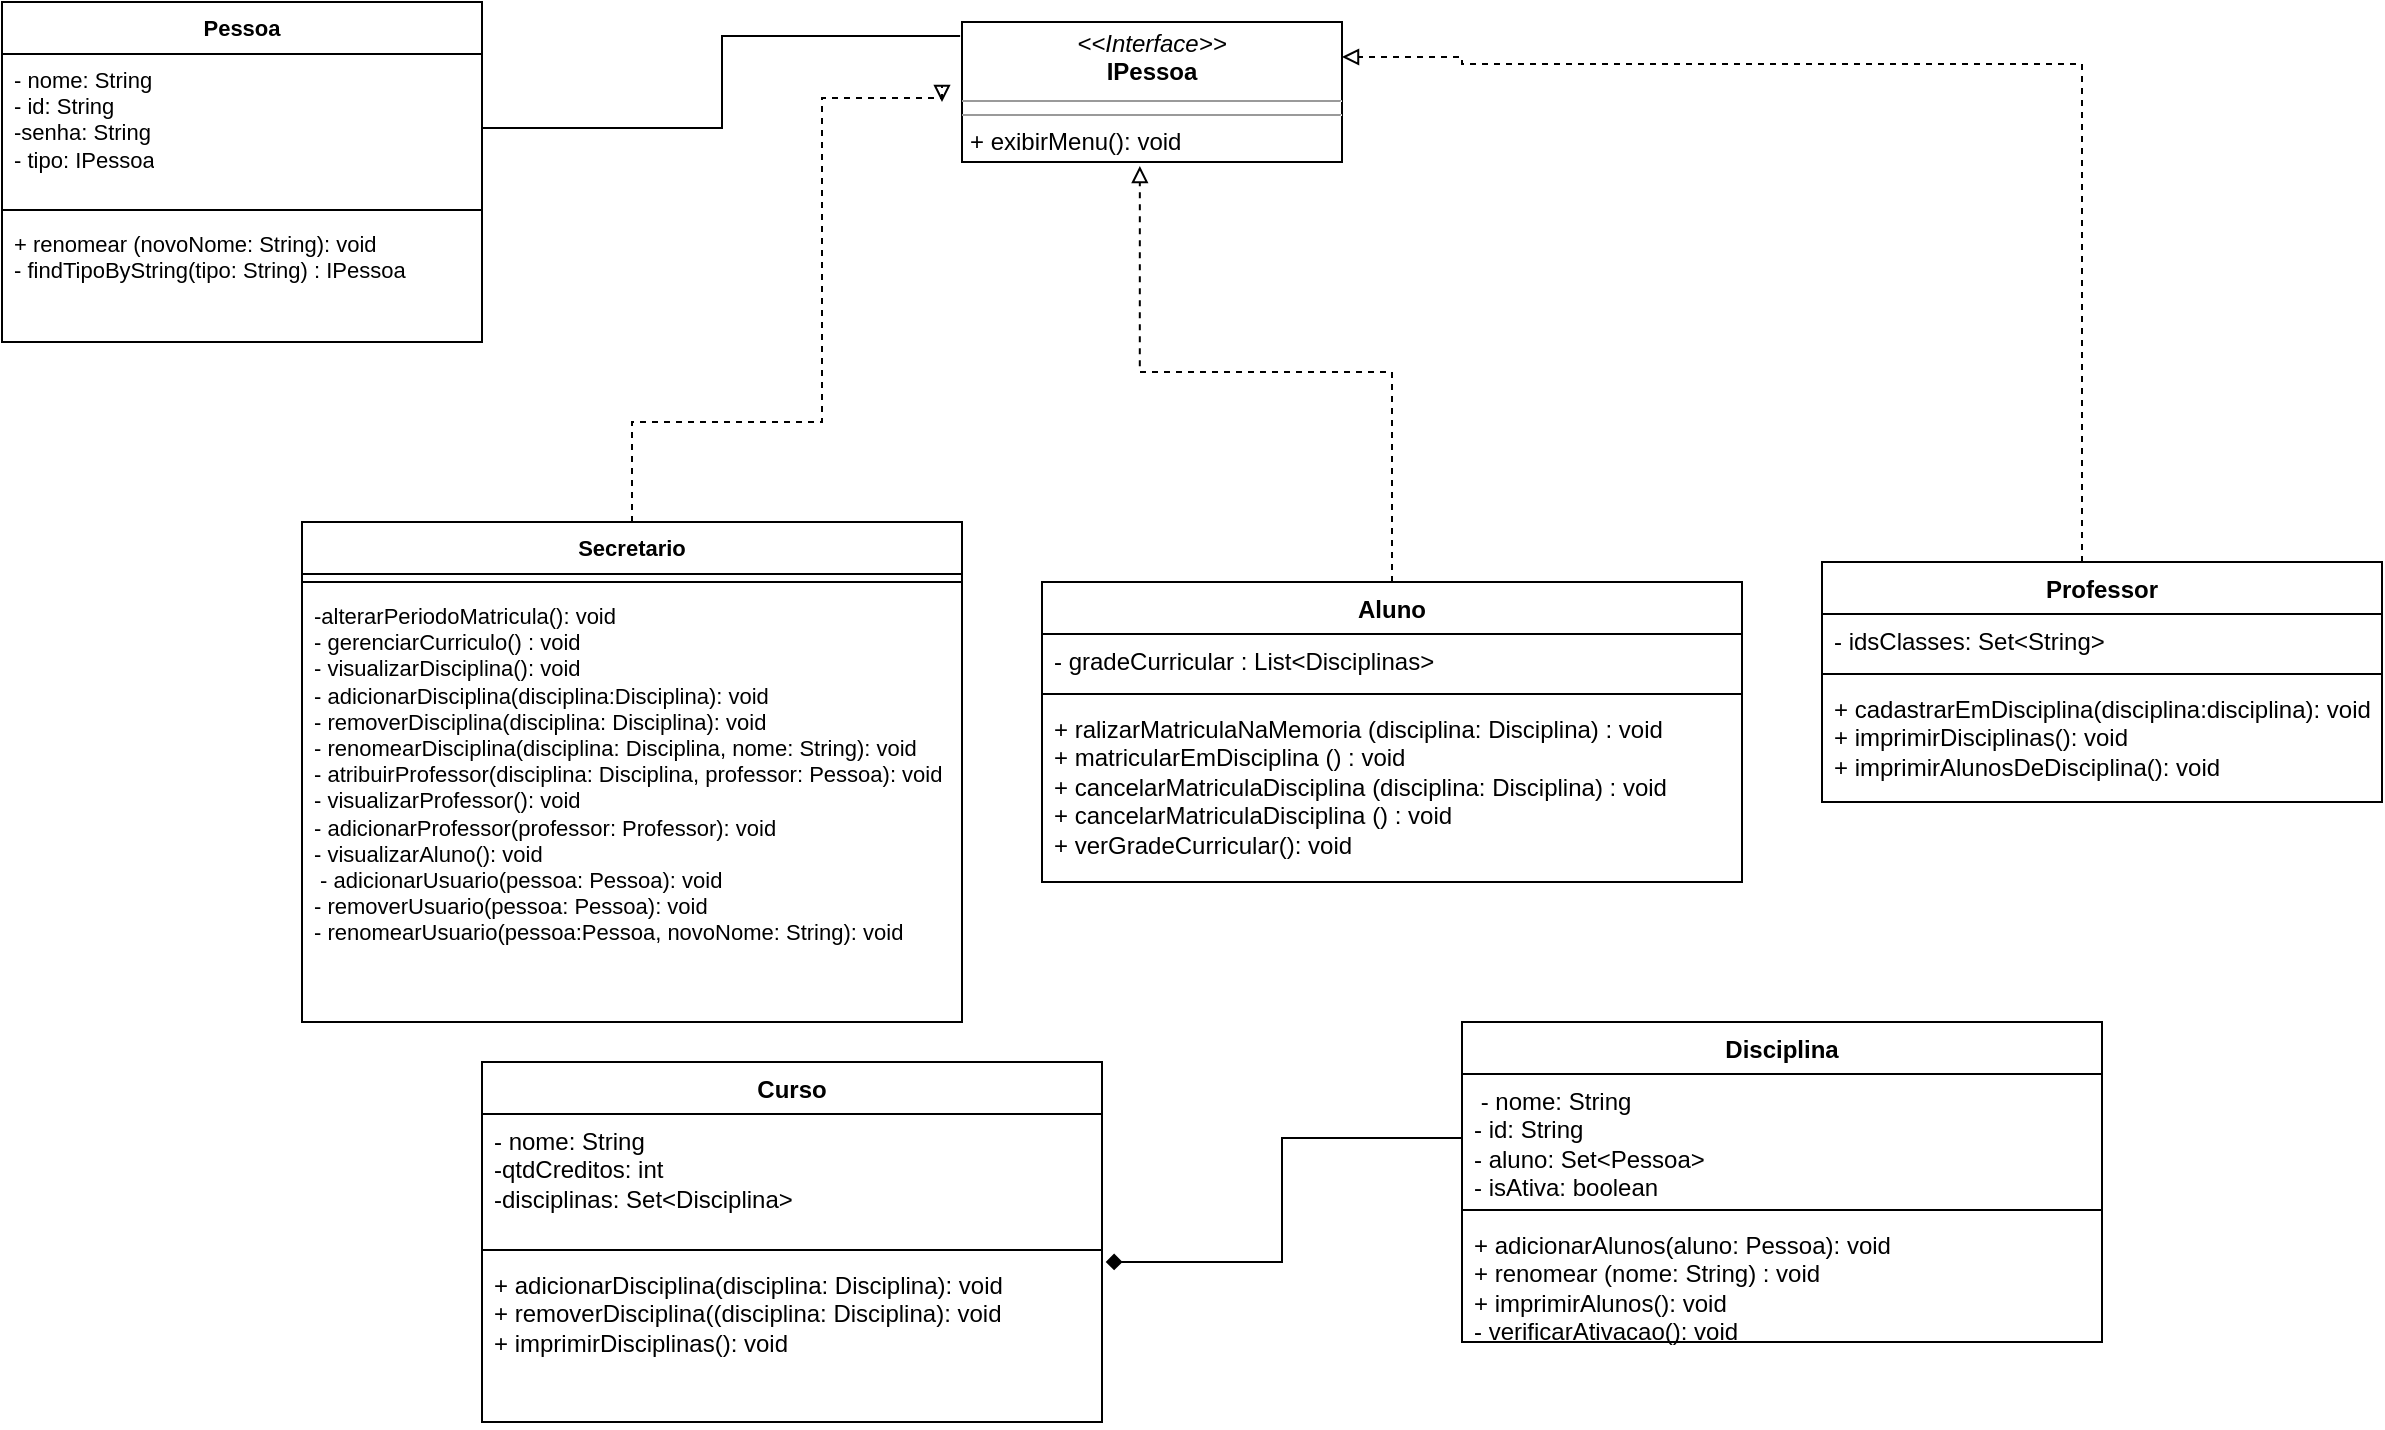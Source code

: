 <mxfile version="21.7.2" type="device">
  <diagram name="Page-1" id="8_IFPCRXsBgLcG05UPIM">
    <mxGraphModel dx="2284" dy="766" grid="1" gridSize="10" guides="1" tooltips="1" connect="1" arrows="1" fold="1" page="1" pageScale="1" pageWidth="850" pageHeight="1100" math="0" shadow="0">
      <root>
        <mxCell id="0" />
        <mxCell id="1" parent="0" />
        <mxCell id="PoIcjcwzjBEKSIvmz-n4-14" style="edgeStyle=orthogonalEdgeStyle;rounded=0;orthogonalLoop=1;jettySize=auto;html=1;exitX=0.5;exitY=1;exitDx=0;exitDy=0;" parent="1" edge="1">
          <mxGeometry relative="1" as="geometry">
            <mxPoint x="645" y="713" as="sourcePoint" />
            <mxPoint x="645" y="713" as="targetPoint" />
          </mxGeometry>
        </mxCell>
        <mxCell id="jT8k6wzcKQKTVynHVWWS-5" value="&lt;div&gt;Disciplina&lt;/div&gt;&lt;div&gt;&lt;br&gt;&lt;/div&gt;" style="swimlane;fontStyle=1;align=center;verticalAlign=top;childLayout=stackLayout;horizontal=1;startSize=26;horizontalStack=0;resizeParent=1;resizeParentMax=0;resizeLast=0;collapsible=1;marginBottom=0;whiteSpace=wrap;html=1;" parent="1" vertex="1">
          <mxGeometry x="440" y="530" width="320" height="160" as="geometry" />
        </mxCell>
        <mxCell id="jT8k6wzcKQKTVynHVWWS-6" value="&lt;div&gt;&amp;nbsp;- nome: String&lt;/div&gt;&lt;div&gt;- id: String&lt;br&gt;&lt;/div&gt;&lt;div&gt;- aluno: Set&amp;lt;Pessoa&amp;gt;&lt;br&gt;&lt;/div&gt;&lt;div&gt;- isAtiva: boolean&lt;br&gt;&lt;/div&gt;&lt;div&gt;&lt;br&gt;&lt;/div&gt;" style="text;strokeColor=none;fillColor=none;align=left;verticalAlign=top;spacingLeft=4;spacingRight=4;overflow=hidden;rotatable=0;points=[[0,0.5],[1,0.5]];portConstraint=eastwest;whiteSpace=wrap;html=1;" parent="jT8k6wzcKQKTVynHVWWS-5" vertex="1">
          <mxGeometry y="26" width="320" height="64" as="geometry" />
        </mxCell>
        <mxCell id="jT8k6wzcKQKTVynHVWWS-7" value="" style="line;strokeWidth=1;fillColor=none;align=left;verticalAlign=middle;spacingTop=-1;spacingLeft=3;spacingRight=3;rotatable=0;labelPosition=right;points=[];portConstraint=eastwest;strokeColor=inherit;" parent="jT8k6wzcKQKTVynHVWWS-5" vertex="1">
          <mxGeometry y="90" width="320" height="8" as="geometry" />
        </mxCell>
        <mxCell id="jT8k6wzcKQKTVynHVWWS-8" value="&lt;div&gt;+ adicionarAlunos(aluno: Pessoa): void&lt;br&gt;&lt;/div&gt;&lt;div&gt;+ renomear (nome: String) : void&lt;/div&gt;&lt;div&gt;+ imprimirAlunos(): void&lt;/div&gt;&lt;div&gt;- verificarAtivacao(): void&lt;br&gt;&lt;/div&gt;" style="text;strokeColor=none;fillColor=none;align=left;verticalAlign=top;spacingLeft=4;spacingRight=4;overflow=hidden;rotatable=0;points=[[0,0.5],[1,0.5]];portConstraint=eastwest;whiteSpace=wrap;html=1;" parent="jT8k6wzcKQKTVynHVWWS-5" vertex="1">
          <mxGeometry y="98" width="320" height="62" as="geometry" />
        </mxCell>
        <mxCell id="jT8k6wzcKQKTVynHVWWS-19" style="edgeStyle=orthogonalEdgeStyle;rounded=0;orthogonalLoop=1;jettySize=auto;html=1;dashed=1;endArrow=block;endFill=0;entryX=0.468;entryY=1.029;entryDx=0;entryDy=0;entryPerimeter=0;" parent="1" source="jT8k6wzcKQKTVynHVWWS-12" target="p2oYnBQOaaFBxnpKks9B-10" edge="1">
          <mxGeometry relative="1" as="geometry">
            <mxPoint x="385" y="90" as="targetPoint" />
          </mxGeometry>
        </mxCell>
        <mxCell id="jT8k6wzcKQKTVynHVWWS-12" value="&lt;div&gt;Aluno&lt;/div&gt;&lt;div&gt;&lt;br&gt;&lt;/div&gt;" style="swimlane;fontStyle=1;align=center;verticalAlign=top;childLayout=stackLayout;horizontal=1;startSize=26;horizontalStack=0;resizeParent=1;resizeParentMax=0;resizeLast=0;collapsible=1;marginBottom=0;whiteSpace=wrap;html=1;" parent="1" vertex="1">
          <mxGeometry x="230" y="310" width="350" height="150" as="geometry" />
        </mxCell>
        <mxCell id="jT8k6wzcKQKTVynHVWWS-13" value="- gradeCurricular : List&amp;lt;Disciplinas&amp;gt;" style="text;strokeColor=none;fillColor=none;align=left;verticalAlign=top;spacingLeft=4;spacingRight=4;overflow=hidden;rotatable=0;points=[[0,0.5],[1,0.5]];portConstraint=eastwest;whiteSpace=wrap;html=1;" parent="jT8k6wzcKQKTVynHVWWS-12" vertex="1">
          <mxGeometry y="26" width="350" height="26" as="geometry" />
        </mxCell>
        <mxCell id="jT8k6wzcKQKTVynHVWWS-14" value="" style="line;strokeWidth=1;fillColor=none;align=left;verticalAlign=middle;spacingTop=-1;spacingLeft=3;spacingRight=3;rotatable=0;labelPosition=right;points=[];portConstraint=eastwest;strokeColor=inherit;" parent="jT8k6wzcKQKTVynHVWWS-12" vertex="1">
          <mxGeometry y="52" width="350" height="8" as="geometry" />
        </mxCell>
        <mxCell id="jT8k6wzcKQKTVynHVWWS-15" value="&lt;div&gt;+ ralizarMatriculaNaMemoria (disciplina: Disciplina) : void&lt;/div&gt;&lt;div&gt;+ matricularEmDisciplina () : void&lt;/div&gt;&lt;div&gt;+ cancelarMatriculaDisciplina (disciplina: Disciplina) : void&lt;/div&gt;&lt;div&gt;&lt;div&gt;+ cancelarMatriculaDisciplina () : void&lt;/div&gt;&lt;div&gt;+ verGradeCurricular(): void&lt;br&gt;&lt;/div&gt;&lt;div&gt;&lt;br&gt;&lt;br&gt;&lt;/div&gt;&lt;/div&gt;&lt;div&gt;&lt;br&gt;&lt;/div&gt;&lt;div&gt;&lt;br&gt;&lt;/div&gt;" style="text;strokeColor=none;fillColor=none;align=left;verticalAlign=top;spacingLeft=4;spacingRight=4;overflow=hidden;rotatable=0;points=[[0,0.5],[1,0.5]];portConstraint=eastwest;whiteSpace=wrap;html=1;" parent="jT8k6wzcKQKTVynHVWWS-12" vertex="1">
          <mxGeometry y="60" width="350" height="90" as="geometry" />
        </mxCell>
        <mxCell id="jT8k6wzcKQKTVynHVWWS-30" style="edgeStyle=orthogonalEdgeStyle;shape=connector;rounded=0;orthogonalLoop=1;jettySize=auto;html=1;entryX=1;entryY=0.25;entryDx=0;entryDy=0;labelBackgroundColor=default;strokeColor=default;fontFamily=Helvetica;fontSize=11;fontColor=default;endArrow=block;dashed=1;endFill=0;exitX=0.5;exitY=0;exitDx=0;exitDy=0;" parent="1" target="p2oYnBQOaaFBxnpKks9B-10" edge="1">
          <mxGeometry relative="1" as="geometry">
            <mxPoint x="750" y="300" as="sourcePoint" />
            <mxPoint x="440" y="42.5" as="targetPoint" />
            <Array as="points">
              <mxPoint x="750" y="51" />
              <mxPoint x="440" y="51" />
              <mxPoint x="440" y="48" />
            </Array>
          </mxGeometry>
        </mxCell>
        <mxCell id="jT8k6wzcKQKTVynHVWWS-40" style="edgeStyle=orthogonalEdgeStyle;shape=connector;rounded=0;orthogonalLoop=1;jettySize=auto;html=1;labelBackgroundColor=default;strokeColor=default;fontFamily=Helvetica;fontSize=11;fontColor=default;endArrow=block;dashed=1;endFill=0;" parent="1" source="jT8k6wzcKQKTVynHVWWS-35" edge="1">
          <mxGeometry relative="1" as="geometry">
            <Array as="points">
              <mxPoint x="25" y="230" />
              <mxPoint x="120" y="230" />
              <mxPoint x="120" y="68" />
            </Array>
            <mxPoint x="180" y="70" as="targetPoint" />
          </mxGeometry>
        </mxCell>
        <mxCell id="jT8k6wzcKQKTVynHVWWS-35" value="&lt;div&gt;Secretario&lt;/div&gt;&lt;div&gt;&lt;br&gt;&lt;/div&gt;" style="swimlane;fontStyle=1;align=center;verticalAlign=top;childLayout=stackLayout;horizontal=1;startSize=26;horizontalStack=0;resizeParent=1;resizeParentMax=0;resizeLast=0;collapsible=1;marginBottom=0;whiteSpace=wrap;html=1;fontFamily=Helvetica;fontSize=11;fontColor=default;" parent="1" vertex="1">
          <mxGeometry x="-140" y="280" width="330" height="250" as="geometry" />
        </mxCell>
        <mxCell id="jT8k6wzcKQKTVynHVWWS-37" value="" style="line;strokeWidth=1;fillColor=none;align=left;verticalAlign=middle;spacingTop=-1;spacingLeft=3;spacingRight=3;rotatable=0;labelPosition=right;points=[];portConstraint=eastwest;strokeColor=inherit;fontFamily=Helvetica;fontSize=11;fontColor=default;" parent="jT8k6wzcKQKTVynHVWWS-35" vertex="1">
          <mxGeometry y="26" width="330" height="8" as="geometry" />
        </mxCell>
        <mxCell id="jT8k6wzcKQKTVynHVWWS-38" value="&lt;div&gt;-alterarPeriodoMatricula(): void&lt;br&gt;&lt;/div&gt;&lt;div&gt;- gerenciarCurriculo() : void&lt;/div&gt;&lt;div&gt;- visualizarDisciplina(): void&lt;/div&gt;&lt;div&gt;- adicionarDisciplina(disciplina:Disciplina): void&lt;br&gt;&lt;/div&gt;&lt;div&gt;- removerDisciplina(disciplina: Disciplina): void&lt;/div&gt;&lt;div&gt;- renomearDisciplina(disciplina: Disciplina, nome: String): void&lt;/div&gt;&lt;div&gt;- atribuirProfessor(disciplina: Disciplina, professor: Pessoa): void&lt;/div&gt;&lt;div&gt;&lt;div&gt;- visualizarProfessor(): void&lt;/div&gt;&lt;div&gt;- adicionarProfessor(professor: Professor): void&lt;/div&gt;&lt;div&gt;&lt;div&gt;&lt;div&gt;- visualizarAluno(): void&lt;/div&gt;&lt;/div&gt;&lt;/div&gt;&lt;/div&gt;&lt;div&gt;&amp;nbsp;- adicionarUsuario(pessoa: Pessoa): void&lt;/div&gt;&lt;div&gt;- removerUsuario(pessoa: Pessoa): void&lt;/div&gt;&lt;div&gt;- renomearUsuario(pessoa:Pessoa, novoNome: String): void&lt;/div&gt;" style="text;strokeColor=none;fillColor=none;align=left;verticalAlign=top;spacingLeft=4;spacingRight=4;overflow=hidden;rotatable=0;points=[[0,0.5],[1,0.5]];portConstraint=eastwest;whiteSpace=wrap;html=1;fontSize=11;fontFamily=Helvetica;fontColor=default;" parent="jT8k6wzcKQKTVynHVWWS-35" vertex="1">
          <mxGeometry y="34" width="330" height="216" as="geometry" />
        </mxCell>
        <mxCell id="jT8k6wzcKQKTVynHVWWS-45" value="Pessoa" style="swimlane;fontStyle=1;align=center;verticalAlign=top;childLayout=stackLayout;horizontal=1;startSize=26;horizontalStack=0;resizeParent=1;resizeParentMax=0;resizeLast=0;collapsible=1;marginBottom=0;whiteSpace=wrap;html=1;fontFamily=Helvetica;fontSize=11;fontColor=default;" parent="1" vertex="1">
          <mxGeometry x="-290" y="20" width="240" height="170" as="geometry" />
        </mxCell>
        <mxCell id="jT8k6wzcKQKTVynHVWWS-46" value="&lt;div&gt;- nome: String&lt;br&gt;&lt;/div&gt;&lt;div&gt;- id: String&lt;br&gt;&lt;/div&gt;&lt;div&gt;-senha: String&lt;br&gt;&lt;/div&gt;&lt;div&gt;- tipo: IPessoa&lt;br&gt;&lt;/div&gt;" style="text;strokeColor=none;fillColor=none;align=left;verticalAlign=top;spacingLeft=4;spacingRight=4;overflow=hidden;rotatable=0;points=[[0,0.5],[1,0.5]];portConstraint=eastwest;whiteSpace=wrap;html=1;fontSize=11;fontFamily=Helvetica;fontColor=default;" parent="jT8k6wzcKQKTVynHVWWS-45" vertex="1">
          <mxGeometry y="26" width="240" height="74" as="geometry" />
        </mxCell>
        <mxCell id="jT8k6wzcKQKTVynHVWWS-47" value="" style="line;strokeWidth=1;fillColor=none;align=left;verticalAlign=middle;spacingTop=-1;spacingLeft=3;spacingRight=3;rotatable=0;labelPosition=right;points=[];portConstraint=eastwest;strokeColor=inherit;fontFamily=Helvetica;fontSize=11;fontColor=default;" parent="jT8k6wzcKQKTVynHVWWS-45" vertex="1">
          <mxGeometry y="100" width="240" height="8" as="geometry" />
        </mxCell>
        <mxCell id="jT8k6wzcKQKTVynHVWWS-48" value="&lt;div&gt;+ renomear (novoNome: String): void&lt;br&gt;&lt;/div&gt;&lt;div&gt;- findTipoByString(tipo: String) : IPessoa&lt;br&gt;&lt;/div&gt;" style="text;strokeColor=none;fillColor=none;align=left;verticalAlign=top;spacingLeft=4;spacingRight=4;overflow=hidden;rotatable=0;points=[[0,0.5],[1,0.5]];portConstraint=eastwest;whiteSpace=wrap;html=1;fontSize=11;fontFamily=Helvetica;fontColor=default;" parent="jT8k6wzcKQKTVynHVWWS-45" vertex="1">
          <mxGeometry y="108" width="240" height="62" as="geometry" />
        </mxCell>
        <mxCell id="p2oYnBQOaaFBxnpKks9B-4" value="Curso" style="swimlane;fontStyle=1;align=center;verticalAlign=top;childLayout=stackLayout;horizontal=1;startSize=26;horizontalStack=0;resizeParent=1;resizeParentMax=0;resizeLast=0;collapsible=1;marginBottom=0;whiteSpace=wrap;html=1;" parent="1" vertex="1">
          <mxGeometry x="-50" y="550" width="310" height="180" as="geometry" />
        </mxCell>
        <mxCell id="p2oYnBQOaaFBxnpKks9B-5" value="&lt;div&gt;- nome: String&lt;/div&gt;&lt;div&gt;-qtdCreditos: int&lt;/div&gt;&lt;div&gt;-disciplinas: Set&amp;lt;Disciplina&amp;gt;&lt;br&gt;&lt;/div&gt;" style="text;strokeColor=none;fillColor=none;align=left;verticalAlign=top;spacingLeft=4;spacingRight=4;overflow=hidden;rotatable=0;points=[[0,0.5],[1,0.5]];portConstraint=eastwest;whiteSpace=wrap;html=1;" parent="p2oYnBQOaaFBxnpKks9B-4" vertex="1">
          <mxGeometry y="26" width="310" height="64" as="geometry" />
        </mxCell>
        <mxCell id="p2oYnBQOaaFBxnpKks9B-6" value="" style="line;strokeWidth=1;fillColor=none;align=left;verticalAlign=middle;spacingTop=-1;spacingLeft=3;spacingRight=3;rotatable=0;labelPosition=right;points=[];portConstraint=eastwest;strokeColor=inherit;" parent="p2oYnBQOaaFBxnpKks9B-4" vertex="1">
          <mxGeometry y="90" width="310" height="8" as="geometry" />
        </mxCell>
        <mxCell id="p2oYnBQOaaFBxnpKks9B-7" value="&lt;div&gt;+ adicionarDisciplina(disciplina: Disciplina): void&lt;/div&gt;&lt;div&gt;+ removerDisciplina((disciplina: Disciplina): void&lt;/div&gt;&lt;div&gt;+ imprimirDisciplinas(): void&lt;br&gt;&lt;/div&gt;" style="text;strokeColor=none;fillColor=none;align=left;verticalAlign=top;spacingLeft=4;spacingRight=4;overflow=hidden;rotatable=0;points=[[0,0.5],[1,0.5]];portConstraint=eastwest;whiteSpace=wrap;html=1;" parent="p2oYnBQOaaFBxnpKks9B-4" vertex="1">
          <mxGeometry y="98" width="310" height="82" as="geometry" />
        </mxCell>
        <mxCell id="p2oYnBQOaaFBxnpKks9B-9" style="edgeStyle=orthogonalEdgeStyle;rounded=0;orthogonalLoop=1;jettySize=auto;html=1;entryX=1.006;entryY=0.024;entryDx=0;entryDy=0;entryPerimeter=0;endArrow=diamond;endFill=1;" parent="1" source="jT8k6wzcKQKTVynHVWWS-6" target="p2oYnBQOaaFBxnpKks9B-7" edge="1">
          <mxGeometry relative="1" as="geometry" />
        </mxCell>
        <mxCell id="p2oYnBQOaaFBxnpKks9B-10" value="&lt;p style=&quot;margin:0px;margin-top:4px;text-align:center;&quot;&gt;&lt;i&gt;&amp;lt;&amp;lt;Interface&amp;gt;&amp;gt;&lt;/i&gt;&lt;br&gt;&lt;b&gt;IPessoa&lt;/b&gt;&lt;/p&gt;&lt;hr size=&quot;1&quot;&gt;&lt;hr size=&quot;1&quot;&gt;&lt;p style=&quot;margin:0px;margin-left:4px;&quot;&gt;+ exibirMenu(): void&lt;br&gt;&lt;/p&gt;" style="verticalAlign=top;align=left;overflow=fill;fontSize=12;fontFamily=Helvetica;html=1;whiteSpace=wrap;" parent="1" vertex="1">
          <mxGeometry x="190" y="30" width="190" height="70" as="geometry" />
        </mxCell>
        <mxCell id="p2oYnBQOaaFBxnpKks9B-11" style="edgeStyle=orthogonalEdgeStyle;rounded=0;orthogonalLoop=1;jettySize=auto;html=1;entryX=-0.005;entryY=0.1;entryDx=0;entryDy=0;entryPerimeter=0;endArrow=none;endFill=0;" parent="1" source="jT8k6wzcKQKTVynHVWWS-46" target="p2oYnBQOaaFBxnpKks9B-10" edge="1">
          <mxGeometry relative="1" as="geometry" />
        </mxCell>
        <mxCell id="p2oYnBQOaaFBxnpKks9B-18" value="Professor" style="swimlane;fontStyle=1;align=center;verticalAlign=top;childLayout=stackLayout;horizontal=1;startSize=26;horizontalStack=0;resizeParent=1;resizeParentMax=0;resizeLast=0;collapsible=1;marginBottom=0;whiteSpace=wrap;html=1;" parent="1" vertex="1">
          <mxGeometry x="620" y="300" width="280" height="120" as="geometry" />
        </mxCell>
        <mxCell id="p2oYnBQOaaFBxnpKks9B-19" value="- idsClasses: Set&amp;lt;String&amp;gt;" style="text;strokeColor=none;fillColor=none;align=left;verticalAlign=top;spacingLeft=4;spacingRight=4;overflow=hidden;rotatable=0;points=[[0,0.5],[1,0.5]];portConstraint=eastwest;whiteSpace=wrap;html=1;" parent="p2oYnBQOaaFBxnpKks9B-18" vertex="1">
          <mxGeometry y="26" width="280" height="26" as="geometry" />
        </mxCell>
        <mxCell id="p2oYnBQOaaFBxnpKks9B-20" value="" style="line;strokeWidth=1;fillColor=none;align=left;verticalAlign=middle;spacingTop=-1;spacingLeft=3;spacingRight=3;rotatable=0;labelPosition=right;points=[];portConstraint=eastwest;strokeColor=inherit;" parent="p2oYnBQOaaFBxnpKks9B-18" vertex="1">
          <mxGeometry y="52" width="280" height="8" as="geometry" />
        </mxCell>
        <mxCell id="p2oYnBQOaaFBxnpKks9B-21" value="&lt;div&gt;+ cadastrarEmDisciplina(disciplina:disciplina): void&lt;/div&gt;&lt;div&gt;+ imprimirDisciplinas(): void&lt;/div&gt;&lt;div&gt;+ imprimirAlunosDeDisciplina(): void&lt;br&gt;&lt;/div&gt;" style="text;strokeColor=none;fillColor=none;align=left;verticalAlign=top;spacingLeft=4;spacingRight=4;overflow=hidden;rotatable=0;points=[[0,0.5],[1,0.5]];portConstraint=eastwest;whiteSpace=wrap;html=1;" parent="p2oYnBQOaaFBxnpKks9B-18" vertex="1">
          <mxGeometry y="60" width="280" height="60" as="geometry" />
        </mxCell>
      </root>
    </mxGraphModel>
  </diagram>
</mxfile>
